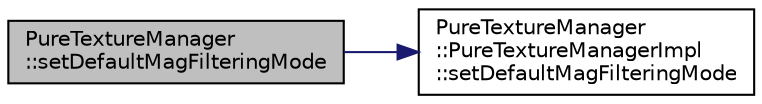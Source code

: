 digraph "PureTextureManager::setDefaultMagFilteringMode"
{
 // LATEX_PDF_SIZE
  edge [fontname="Helvetica",fontsize="10",labelfontname="Helvetica",labelfontsize="10"];
  node [fontname="Helvetica",fontsize="10",shape=record];
  rankdir="LR";
  Node1 [label="PureTextureManager\l::setDefaultMagFilteringMode",height=0.2,width=0.4,color="black", fillcolor="grey75", style="filled", fontcolor="black",tooltip="Sets the default isotropic filtering mode when zooming in (when 1 texel > 1 pixel)."];
  Node1 -> Node2 [color="midnightblue",fontsize="10",style="solid",fontname="Helvetica"];
  Node2 [label="PureTextureManager\l::PureTextureManagerImpl\l::setDefaultMagFilteringMode",height=0.2,width=0.4,color="black", fillcolor="white", style="filled",URL="$class_pure_texture_manager_1_1_pure_texture_manager_impl.html#afcb277d7463a2ea69f51136be565e353",tooltip=" "];
}
